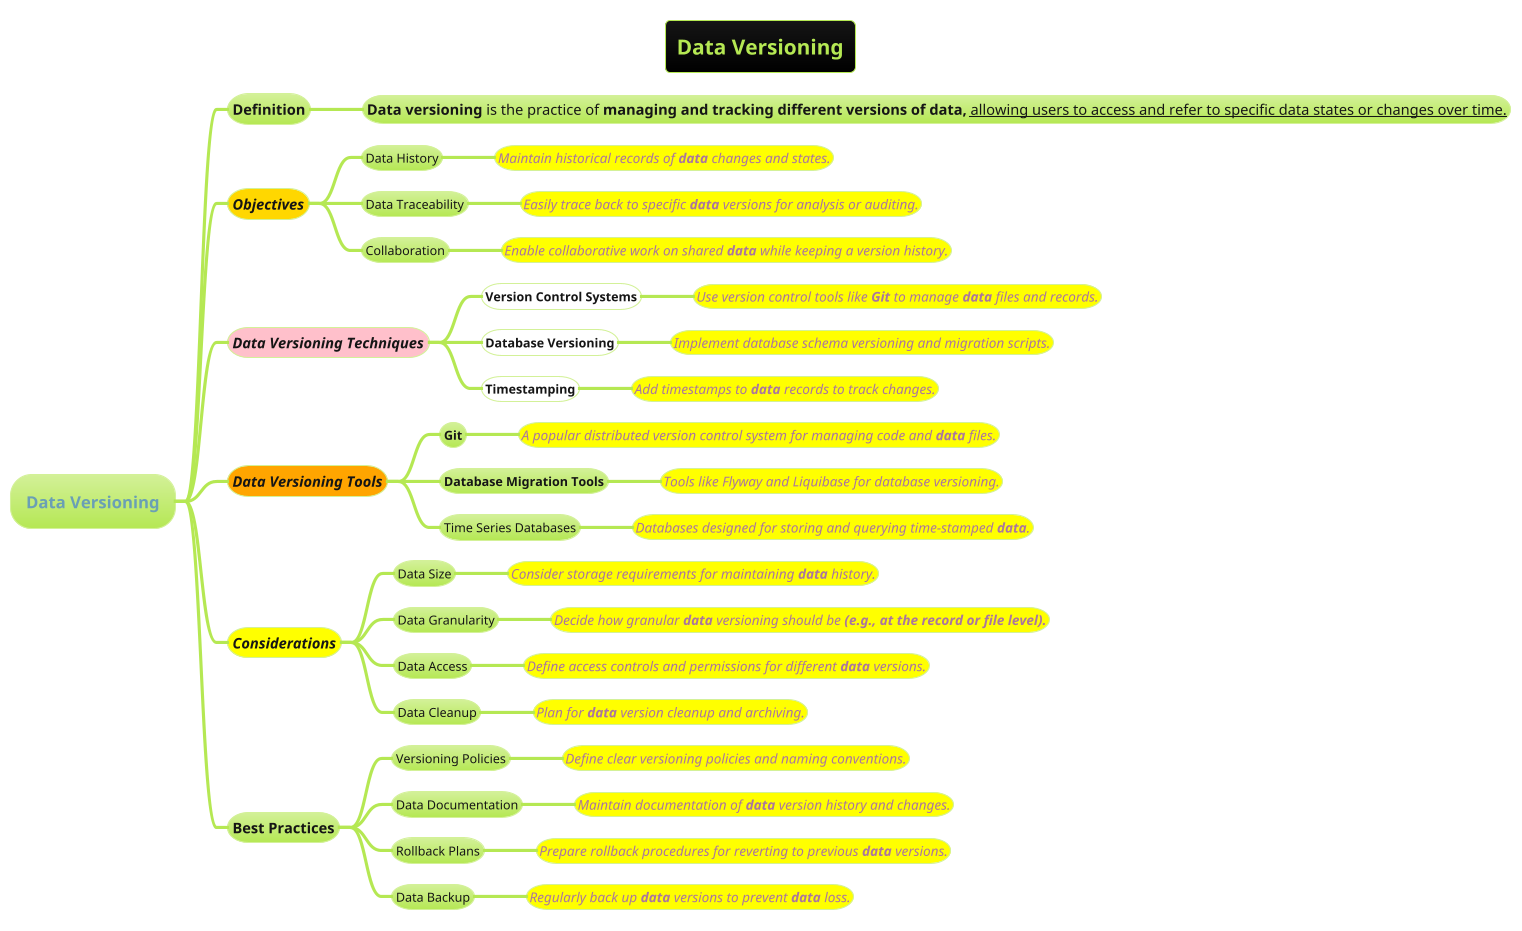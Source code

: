 @startmindmap
title Data Versioning
!theme hacker

* Data Versioning
** Definition
*** <size:14>**Data versioning** is the practice of **managing and tracking different versions of data,** __allowing users to access and refer to specific data states or changes over time.__

**[#gold] ====Objectives
*** Data History
****[#yellow] ====<size:13>Maintain historical records of **data** changes and states.
*** Data Traceability
****[#yellow] ====<size:13>Easily trace back to specific **data** versions for analysis or auditing.
*** Collaboration
****[#yellow] ====<size:13>Enable collaborative work on shared **data** while keeping a version history.

**[#pink] ====Data Versioning Techniques
***[#white] **Version Control Systems**
****[#yellow] ====<size:13>Use version control tools like **Git** to manage **data** files and records.

***[#white] **Database Versioning**
****[#yellow] ====<size:13>Implement database schema versioning and migration scripts.

***[#white] **Timestamping**
****[#yellow] ====<size:13>Add timestamps to **data** records to track changes.

**[#orange] ====Data Versioning Tools
*** **Git**
****[#yellow] ====<size:13>A popular distributed version control system for managing code and **data** files.

*** **Database Migration Tools**
****[#yellow] ====<size:13>Tools like Flyway and Liquibase for database versioning.

*** Time Series Databases
****[#yellow] ====<size:13>Databases designed for storing and querying time-stamped **data**.

**[#yellow] ====Considerations
*** Data Size
****[#yellow] ====<size:13>Consider storage requirements for maintaining **data** history.

*** Data Granularity
****[#yellow] ====<size:13>Decide how granular **data** versioning should be **(e.g., at the record or file level).**

*** Data Access
****[#yellow] ====<size:13>Define access controls and permissions for different **data** versions.

*** Data Cleanup
****[#yellow] ====<size:13>Plan for **data** version cleanup and archiving.

** Best Practices
*** Versioning Policies
****[#yellow] ====<size:13>Define clear versioning policies and naming conventions.

*** Data Documentation
****[#yellow] ====<size:13>Maintain documentation of **data** version history and changes.

*** Rollback Plans
****[#yellow] ====<size:13>Prepare rollback procedures for reverting to previous **data** versions.

*** Data Backup
****[#yellow] ====<size:13>Regularly back up **data** versions to prevent **data** loss.

@endmindmap
